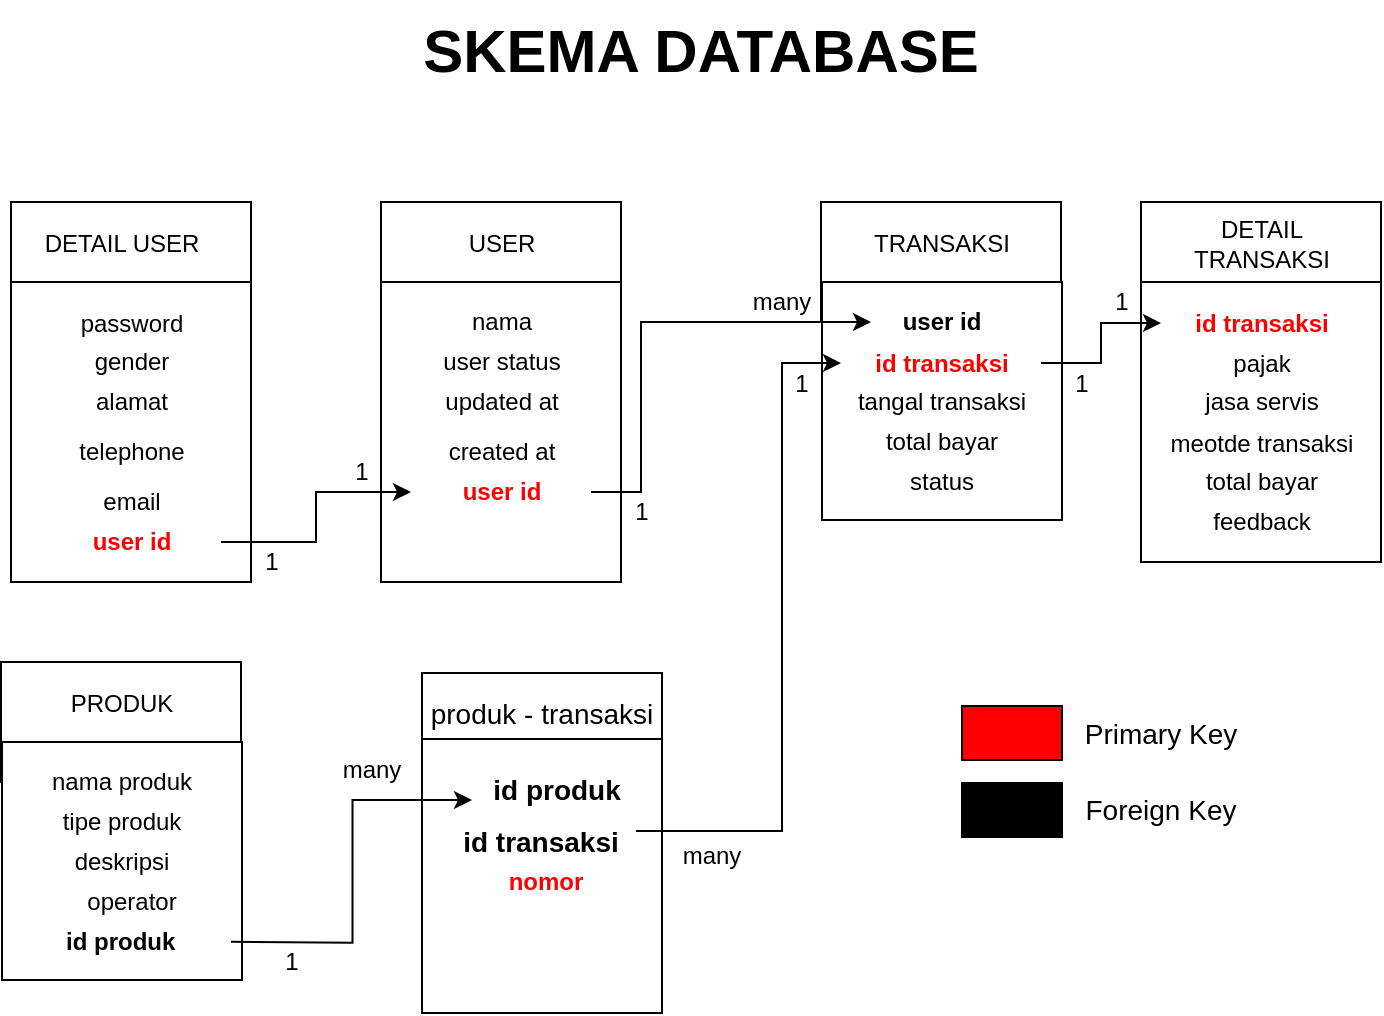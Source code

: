 <mxfile version="10.9.6" type="device"><diagram id="XondwOHMFibFlkcVubM7" name="Page-1"><mxGraphModel dx="968" dy="526" grid="1" gridSize="10" guides="1" tooltips="1" connect="1" arrows="1" fold="1" page="1" pageScale="1" pageWidth="850" pageHeight="1100" math="0" shadow="0"><root><mxCell id="0"/><mxCell id="1" parent="0"/><mxCell id="VFZu1J183aX0sHHFxMWr-1" value="" style="rounded=0;whiteSpace=wrap;html=1;" vertex="1" parent="1"><mxGeometry x="269.5" y="291" width="120" height="60" as="geometry"/></mxCell><mxCell id="VFZu1J183aX0sHHFxMWr-3" value="" style="rounded=0;whiteSpace=wrap;html=1;" vertex="1" parent="1"><mxGeometry x="269.5" y="331" width="120" height="150" as="geometry"/></mxCell><mxCell id="VFZu1J183aX0sHHFxMWr-6" value="&lt;div&gt;USER&lt;/div&gt;" style="text;html=1;strokeColor=none;fillColor=none;align=center;verticalAlign=middle;whiteSpace=wrap;rounded=0;" vertex="1" parent="1"><mxGeometry x="289.5" y="302" width="80" height="20" as="geometry"/></mxCell><mxCell id="VFZu1J183aX0sHHFxMWr-7" value="nama" style="text;html=1;strokeColor=none;fillColor=none;align=center;verticalAlign=middle;whiteSpace=wrap;rounded=0;" vertex="1" parent="1"><mxGeometry x="309.5" y="341" width="40" height="20" as="geometry"/></mxCell><mxCell id="VFZu1J183aX0sHHFxMWr-9" value="user status" style="text;html=1;strokeColor=none;fillColor=none;align=center;verticalAlign=middle;whiteSpace=wrap;rounded=0;" vertex="1" parent="1"><mxGeometry x="289.5" y="361" width="80" height="20" as="geometry"/></mxCell><mxCell id="VFZu1J183aX0sHHFxMWr-10" value="updated at" style="text;html=1;strokeColor=none;fillColor=none;align=center;verticalAlign=middle;whiteSpace=wrap;rounded=0;" vertex="1" parent="1"><mxGeometry x="289.5" y="381" width="80" height="20" as="geometry"/></mxCell><mxCell id="VFZu1J183aX0sHHFxMWr-11" value="created at" style="text;html=1;strokeColor=none;fillColor=none;align=center;verticalAlign=middle;whiteSpace=wrap;rounded=0;" vertex="1" parent="1"><mxGeometry x="289.5" y="406" width="80" height="20" as="geometry"/></mxCell><mxCell id="VFZu1J183aX0sHHFxMWr-13" value="" style="rounded=0;whiteSpace=wrap;html=1;" vertex="1" parent="1"><mxGeometry x="79.5" y="521" width="120" height="60" as="geometry"/></mxCell><mxCell id="VFZu1J183aX0sHHFxMWr-14" value="" style="rounded=0;whiteSpace=wrap;html=1;" vertex="1" parent="1"><mxGeometry x="80" y="561" width="120" height="119" as="geometry"/></mxCell><mxCell id="VFZu1J183aX0sHHFxMWr-15" value="PRODUK" style="text;html=1;strokeColor=none;fillColor=none;align=center;verticalAlign=middle;whiteSpace=wrap;rounded=0;" vertex="1" parent="1"><mxGeometry x="99.5" y="532" width="80" height="20" as="geometry"/></mxCell><mxCell id="VFZu1J183aX0sHHFxMWr-16" value="nama produk" style="text;html=1;strokeColor=none;fillColor=none;align=center;verticalAlign=middle;whiteSpace=wrap;rounded=0;" vertex="1" parent="1"><mxGeometry x="89.5" y="571" width="100" height="20" as="geometry"/></mxCell><mxCell id="VFZu1J183aX0sHHFxMWr-17" value="tipe produk" style="text;html=1;strokeColor=none;fillColor=none;align=center;verticalAlign=middle;whiteSpace=wrap;rounded=0;" vertex="1" parent="1"><mxGeometry x="89.5" y="591" width="100" height="20" as="geometry"/></mxCell><mxCell id="VFZu1J183aX0sHHFxMWr-18" value="deskripsi" style="text;html=1;strokeColor=none;fillColor=none;align=center;verticalAlign=middle;whiteSpace=wrap;rounded=0;" vertex="1" parent="1"><mxGeometry x="99.5" y="611" width="80" height="20" as="geometry"/></mxCell><mxCell id="VFZu1J183aX0sHHFxMWr-20" value="operator" style="text;html=1;strokeColor=none;fillColor=none;align=center;verticalAlign=middle;whiteSpace=wrap;rounded=0;" vertex="1" parent="1"><mxGeometry x="104.5" y="631" width="80" height="20" as="geometry"/></mxCell><mxCell id="VFZu1J183aX0sHHFxMWr-21" value="user id" style="text;html=1;strokeColor=none;fillColor=none;align=center;verticalAlign=middle;whiteSpace=wrap;rounded=0;labelBackgroundColor=none;fontColor=#FF0000;fontStyle=1" vertex="1" parent="1"><mxGeometry x="284.5" y="426" width="90" height="20" as="geometry"/></mxCell><mxCell id="VFZu1J183aX0sHHFxMWr-23" value="" style="rounded=0;whiteSpace=wrap;html=1;" vertex="1" parent="1"><mxGeometry x="489.5" y="291" width="120" height="60" as="geometry"/></mxCell><mxCell id="VFZu1J183aX0sHHFxMWr-24" value="" style="rounded=0;whiteSpace=wrap;html=1;" vertex="1" parent="1"><mxGeometry x="490" y="331" width="120" height="119" as="geometry"/></mxCell><mxCell id="VFZu1J183aX0sHHFxMWr-25" value="TRANSAKSI" style="text;html=1;strokeColor=none;fillColor=none;align=center;verticalAlign=middle;whiteSpace=wrap;rounded=0;" vertex="1" parent="1"><mxGeometry x="509.5" y="302" width="80" height="20" as="geometry"/></mxCell><mxCell id="VFZu1J183aX0sHHFxMWr-26" value="id transaksi" style="text;html=1;strokeColor=none;fillColor=none;align=center;verticalAlign=middle;whiteSpace=wrap;rounded=0;fontColor=#FF0000;fontStyle=1" vertex="1" parent="1"><mxGeometry x="499.5" y="361.5" width="100" height="20" as="geometry"/></mxCell><mxCell id="VFZu1J183aX0sHHFxMWr-27" value="user id" style="text;html=1;strokeColor=none;fillColor=none;align=center;verticalAlign=middle;whiteSpace=wrap;rounded=0;fontStyle=1" vertex="1" parent="1"><mxGeometry x="514.5" y="341" width="70" height="20" as="geometry"/></mxCell><mxCell id="VFZu1J183aX0sHHFxMWr-29" value="tangal transaksi" style="text;html=1;strokeColor=none;fillColor=none;align=center;verticalAlign=middle;whiteSpace=wrap;rounded=0;" vertex="1" parent="1"><mxGeometry x="489.5" y="381" width="120" height="20" as="geometry"/></mxCell><mxCell id="VFZu1J183aX0sHHFxMWr-30" value="total bayar" style="text;html=1;strokeColor=none;fillColor=none;align=center;verticalAlign=middle;whiteSpace=wrap;rounded=0;" vertex="1" parent="1"><mxGeometry x="509.5" y="401" width="80" height="20" as="geometry"/></mxCell><mxCell id="VFZu1J183aX0sHHFxMWr-31" value="status" style="text;html=1;strokeColor=none;fillColor=none;align=center;verticalAlign=middle;whiteSpace=wrap;rounded=0;" vertex="1" parent="1"><mxGeometry x="504.5" y="421" width="90" height="20" as="geometry"/></mxCell><mxCell id="VFZu1J183aX0sHHFxMWr-40" value="" style="rounded=0;whiteSpace=wrap;html=1;" vertex="1" parent="1"><mxGeometry x="84.5" y="291" width="120" height="60" as="geometry"/></mxCell><mxCell id="VFZu1J183aX0sHHFxMWr-41" value="" style="rounded=0;whiteSpace=wrap;html=1;" vertex="1" parent="1"><mxGeometry x="84.5" y="331" width="120" height="150" as="geometry"/></mxCell><mxCell id="VFZu1J183aX0sHHFxMWr-42" value="DETAIL USER" style="text;html=1;strokeColor=none;fillColor=none;align=center;verticalAlign=middle;whiteSpace=wrap;rounded=0;" vertex="1" parent="1"><mxGeometry x="94.5" y="302" width="90" height="20" as="geometry"/></mxCell><mxCell id="VFZu1J183aX0sHHFxMWr-43" value="password" style="text;html=1;strokeColor=none;fillColor=none;align=center;verticalAlign=middle;whiteSpace=wrap;rounded=0;" vertex="1" parent="1"><mxGeometry x="104.5" y="341.5" width="80" height="20" as="geometry"/></mxCell><mxCell id="VFZu1J183aX0sHHFxMWr-44" value="&lt;div&gt;gender&lt;/div&gt;" style="text;html=1;strokeColor=none;fillColor=none;align=center;verticalAlign=middle;whiteSpace=wrap;rounded=0;" vertex="1" parent="1"><mxGeometry x="124.5" y="361" width="40" height="20" as="geometry"/></mxCell><mxCell id="VFZu1J183aX0sHHFxMWr-45" value="alamat" style="text;html=1;strokeColor=none;fillColor=none;align=center;verticalAlign=middle;whiteSpace=wrap;rounded=0;" vertex="1" parent="1"><mxGeometry x="104.5" y="381" width="80" height="20" as="geometry"/></mxCell><mxCell id="VFZu1J183aX0sHHFxMWr-46" value="telephone" style="text;html=1;strokeColor=none;fillColor=none;align=center;verticalAlign=middle;whiteSpace=wrap;rounded=0;" vertex="1" parent="1"><mxGeometry x="104.5" y="406" width="80" height="20" as="geometry"/></mxCell><mxCell id="VFZu1J183aX0sHHFxMWr-47" value="email" style="text;html=1;strokeColor=none;fillColor=none;align=center;verticalAlign=middle;whiteSpace=wrap;rounded=0;" vertex="1" parent="1"><mxGeometry x="104.5" y="431" width="80" height="20" as="geometry"/></mxCell><mxCell id="VFZu1J183aX0sHHFxMWr-50" style="edgeStyle=orthogonalEdgeStyle;rounded=0;orthogonalLoop=1;jettySize=auto;html=1;entryX=0;entryY=0.5;entryDx=0;entryDy=0;" edge="1" parent="1" source="VFZu1J183aX0sHHFxMWr-48" target="VFZu1J183aX0sHHFxMWr-21"><mxGeometry relative="1" as="geometry"/></mxCell><mxCell id="VFZu1J183aX0sHHFxMWr-48" value="user id" style="text;html=1;strokeColor=none;fillColor=none;align=center;verticalAlign=middle;whiteSpace=wrap;rounded=0;fontStyle=1;fontColor=#FF0000;" vertex="1" parent="1"><mxGeometry x="99.5" y="451" width="90" height="20" as="geometry"/></mxCell><mxCell id="VFZu1J183aX0sHHFxMWr-51" value="" style="rounded=0;whiteSpace=wrap;html=1;" vertex="1" parent="1"><mxGeometry x="649.5" y="291" width="120" height="60" as="geometry"/></mxCell><mxCell id="VFZu1J183aX0sHHFxMWr-52" value="" style="rounded=0;whiteSpace=wrap;html=1;" vertex="1" parent="1"><mxGeometry x="649.5" y="331" width="120" height="140" as="geometry"/></mxCell><mxCell id="VFZu1J183aX0sHHFxMWr-53" value="DETAIL TRANSAKSI" style="text;html=1;strokeColor=none;fillColor=none;align=center;verticalAlign=middle;whiteSpace=wrap;rounded=0;" vertex="1" parent="1"><mxGeometry x="669.5" y="302" width="80" height="20" as="geometry"/></mxCell><mxCell id="VFZu1J183aX0sHHFxMWr-54" value="id transaksi" style="text;html=1;strokeColor=none;fillColor=none;align=center;verticalAlign=middle;whiteSpace=wrap;rounded=0;fontStyle=1;fontColor=#FF0000;" vertex="1" parent="1"><mxGeometry x="659.5" y="341.5" width="100" height="20" as="geometry"/></mxCell><mxCell id="VFZu1J183aX0sHHFxMWr-55" value="pajak" style="text;html=1;strokeColor=none;fillColor=none;align=center;verticalAlign=middle;whiteSpace=wrap;rounded=0;" vertex="1" parent="1"><mxGeometry x="659.5" y="361.5" width="100" height="20" as="geometry"/></mxCell><mxCell id="VFZu1J183aX0sHHFxMWr-56" value="jasa servis" style="text;html=1;strokeColor=none;fillColor=none;align=center;verticalAlign=middle;whiteSpace=wrap;rounded=0;" vertex="1" parent="1"><mxGeometry x="669.5" y="381" width="80" height="20" as="geometry"/></mxCell><mxCell id="VFZu1J183aX0sHHFxMWr-57" value="meotde transaksi" style="text;html=1;strokeColor=none;fillColor=none;align=center;verticalAlign=middle;whiteSpace=wrap;rounded=0;" vertex="1" parent="1"><mxGeometry x="649.5" y="401.5" width="120" height="20" as="geometry"/></mxCell><mxCell id="VFZu1J183aX0sHHFxMWr-58" value="total bayar" style="text;html=1;strokeColor=none;fillColor=none;align=center;verticalAlign=middle;whiteSpace=wrap;rounded=0;" vertex="1" parent="1"><mxGeometry x="669.5" y="421" width="80" height="20" as="geometry"/></mxCell><mxCell id="VFZu1J183aX0sHHFxMWr-59" value="feedback" style="text;html=1;strokeColor=none;fillColor=none;align=center;verticalAlign=middle;whiteSpace=wrap;rounded=0;" vertex="1" parent="1"><mxGeometry x="664.5" y="441" width="90" height="20" as="geometry"/></mxCell><mxCell id="VFZu1J183aX0sHHFxMWr-60" style="edgeStyle=orthogonalEdgeStyle;rounded=0;orthogonalLoop=1;jettySize=auto;html=1;entryX=0;entryY=0.5;entryDx=0;entryDy=0;" edge="1" parent="1" source="VFZu1J183aX0sHHFxMWr-21" target="VFZu1J183aX0sHHFxMWr-27"><mxGeometry relative="1" as="geometry"><Array as="points"><mxPoint x="399.5" y="436"/><mxPoint x="399.5" y="351"/></Array></mxGeometry></mxCell><mxCell id="VFZu1J183aX0sHHFxMWr-63" style="edgeStyle=orthogonalEdgeStyle;rounded=0;orthogonalLoop=1;jettySize=auto;html=1;" edge="1" parent="1" source="VFZu1J183aX0sHHFxMWr-26" target="VFZu1J183aX0sHHFxMWr-54"><mxGeometry relative="1" as="geometry"/></mxCell><mxCell id="VFZu1J183aX0sHHFxMWr-82" value="many" style="text;html=1;strokeColor=none;fillColor=none;align=center;verticalAlign=middle;whiteSpace=wrap;rounded=0;" vertex="1" parent="1"><mxGeometry x="245" y="565" width="40" height="20" as="geometry"/></mxCell><mxCell id="VFZu1J183aX0sHHFxMWr-84" value="1" style="text;html=1;strokeColor=none;fillColor=none;align=center;verticalAlign=middle;whiteSpace=wrap;rounded=0;" vertex="1" parent="1"><mxGeometry x="469.5" y="371.5" width="20" height="20" as="geometry"/></mxCell><mxCell id="VFZu1J183aX0sHHFxMWr-85" value="1" style="text;html=1;strokeColor=none;fillColor=none;align=center;verticalAlign=middle;whiteSpace=wrap;rounded=0;" vertex="1" parent="1"><mxGeometry x="204.5" y="461" width="20" height="20" as="geometry"/></mxCell><mxCell id="VFZu1J183aX0sHHFxMWr-86" value="1" style="text;html=1;strokeColor=none;fillColor=none;align=center;verticalAlign=middle;whiteSpace=wrap;rounded=0;" vertex="1" parent="1"><mxGeometry x="389.5" y="436" width="20" height="20" as="geometry"/></mxCell><mxCell id="VFZu1J183aX0sHHFxMWr-87" value="many" style="text;html=1;strokeColor=none;fillColor=none;align=center;verticalAlign=middle;whiteSpace=wrap;rounded=0;" vertex="1" parent="1"><mxGeometry x="449.5" y="331" width="40" height="20" as="geometry"/></mxCell><mxCell id="VFZu1J183aX0sHHFxMWr-88" value="1" style="text;html=1;strokeColor=none;fillColor=none;align=center;verticalAlign=middle;whiteSpace=wrap;rounded=0;" vertex="1" parent="1"><mxGeometry x="609.5" y="371.5" width="20" height="20" as="geometry"/></mxCell><mxCell id="VFZu1J183aX0sHHFxMWr-89" value="1" style="text;html=1;strokeColor=none;fillColor=none;align=center;verticalAlign=middle;whiteSpace=wrap;rounded=0;" vertex="1" parent="1"><mxGeometry x="629.5" y="331" width="20" height="20" as="geometry"/></mxCell><mxCell id="VFZu1J183aX0sHHFxMWr-90" value="1" style="text;html=1;strokeColor=none;fillColor=none;align=center;verticalAlign=middle;whiteSpace=wrap;rounded=0;" vertex="1" parent="1"><mxGeometry x="249.5" y="416" width="20" height="20" as="geometry"/></mxCell><mxCell id="VFZu1J183aX0sHHFxMWr-92" value="SKEMA DATABASE" style="text;html=1;strokeColor=none;fillColor=none;align=center;verticalAlign=middle;whiteSpace=wrap;rounded=0;fontStyle=1;fontSize=30;" vertex="1" parent="1"><mxGeometry x="224.5" y="190" width="409" height="50" as="geometry"/></mxCell><mxCell id="VFZu1J183aX0sHHFxMWr-95" value="" style="rounded=0;whiteSpace=wrap;html=1;labelBackgroundColor=none;fontSize=30;fontColor=#000000;align=left;fillColor=#FF0000;" vertex="1" parent="1"><mxGeometry x="560" y="543" width="50" height="27" as="geometry"/></mxCell><mxCell id="VFZu1J183aX0sHHFxMWr-98" value="Primary Key" style="rounded=0;whiteSpace=wrap;html=1;labelBackgroundColor=none;fontSize=14;fontColor=#000000;align=center;fillColor=#FFFFFF;strokeColor=none;" vertex="1" parent="1"><mxGeometry x="612" y="543" width="95" height="27" as="geometry"/></mxCell><mxCell id="VFZu1J183aX0sHHFxMWr-101" value="" style="rounded=0;whiteSpace=wrap;html=1;labelBackgroundColor=none;fontSize=30;fontColor=#000000;align=left;fillColor=#000000;" vertex="1" parent="1"><mxGeometry x="560" y="581.5" width="50" height="27" as="geometry"/></mxCell><mxCell id="VFZu1J183aX0sHHFxMWr-102" value="Foreign Key" style="rounded=0;whiteSpace=wrap;html=1;labelBackgroundColor=none;fontSize=14;fontColor=#000000;align=center;fillColor=#FFFFFF;strokeColor=none;" vertex="1" parent="1"><mxGeometry x="612" y="581.5" width="95" height="27" as="geometry"/></mxCell><mxCell id="VFZu1J183aX0sHHFxMWr-103" value="&lt;b&gt;id produk&lt;/b&gt;" style="text;html=1;strokeColor=none;fillColor=none;align=left;verticalAlign=middle;whiteSpace=wrap;rounded=0;" vertex="1" parent="1"><mxGeometry x="110" y="651" width="80" height="20" as="geometry"/></mxCell><mxCell id="VFZu1J183aX0sHHFxMWr-106" value="" style="rounded=0;whiteSpace=wrap;html=1;labelBackgroundColor=none;fillColor=#FFFFFF;fontSize=14;fontColor=#FFFFFF;align=left;" vertex="1" parent="1"><mxGeometry x="290" y="526.5" width="120" height="60" as="geometry"/></mxCell><mxCell id="VFZu1J183aX0sHHFxMWr-107" value="" style="rounded=0;whiteSpace=wrap;html=1;labelBackgroundColor=none;fillColor=#FFFFFF;fontSize=14;fontColor=#FFFFFF;align=left;" vertex="1" parent="1"><mxGeometry x="290" y="559.5" width="120" height="137" as="geometry"/></mxCell><mxCell id="VFZu1J183aX0sHHFxMWr-110" value="produk - transaksi" style="text;html=1;strokeColor=none;fillColor=none;align=center;verticalAlign=middle;whiteSpace=wrap;rounded=0;labelBackgroundColor=none;fontSize=14;fontColor=#000000;" vertex="1" parent="1"><mxGeometry x="285" y="536.5" width="130" height="20" as="geometry"/></mxCell><mxCell id="VFZu1J183aX0sHHFxMWr-111" value="id produk" style="text;html=1;strokeColor=none;fillColor=none;align=center;verticalAlign=middle;whiteSpace=wrap;rounded=0;labelBackgroundColor=none;fontSize=14;fontColor=#000000;fontStyle=1" vertex="1" parent="1"><mxGeometry x="315" y="575" width="85" height="20" as="geometry"/></mxCell><mxCell id="VFZu1J183aX0sHHFxMWr-112" value="id transaksi" style="text;html=1;strokeColor=none;fillColor=none;align=center;verticalAlign=middle;whiteSpace=wrap;rounded=0;labelBackgroundColor=none;fontSize=14;fontColor=#000000;fontStyle=1" vertex="1" parent="1"><mxGeometry x="302" y="600.5" width="95" height="20" as="geometry"/></mxCell><mxCell id="VFZu1J183aX0sHHFxMWr-80" style="edgeStyle=orthogonalEdgeStyle;rounded=0;orthogonalLoop=1;jettySize=auto;html=1;entryX=0;entryY=0.5;entryDx=0;entryDy=0;exitX=1;exitY=0.25;exitDx=0;exitDy=0;" edge="1" parent="1" source="VFZu1J183aX0sHHFxMWr-112" target="VFZu1J183aX0sHHFxMWr-26"><mxGeometry relative="1" as="geometry"><mxPoint x="441" y="621.588" as="sourcePoint"/><Array as="points"><mxPoint x="470" y="606"/><mxPoint x="470" y="372"/></Array></mxGeometry></mxCell><mxCell id="VFZu1J183aX0sHHFxMWr-79" style="edgeStyle=orthogonalEdgeStyle;rounded=0;orthogonalLoop=1;jettySize=auto;html=1;entryX=0;entryY=0.75;entryDx=0;entryDy=0;" edge="1" parent="1" target="VFZu1J183aX0sHHFxMWr-111"><mxGeometry relative="1" as="geometry"><mxPoint x="194.5" y="660.882" as="sourcePoint"/><mxPoint x="280.059" y="601.588" as="targetPoint"/></mxGeometry></mxCell><mxCell id="VFZu1J183aX0sHHFxMWr-115" value="1" style="text;html=1;strokeColor=none;fillColor=none;align=center;verticalAlign=middle;whiteSpace=wrap;rounded=0;" vertex="1" parent="1"><mxGeometry x="204.5" y="661" width="40" height="20" as="geometry"/></mxCell><mxCell id="VFZu1J183aX0sHHFxMWr-116" value="many" style="text;html=1;strokeColor=none;fillColor=none;align=center;verticalAlign=middle;whiteSpace=wrap;rounded=0;" vertex="1" parent="1"><mxGeometry x="415" y="608" width="40" height="20" as="geometry"/></mxCell><mxCell id="VFZu1J183aX0sHHFxMWr-117" value="nomor" style="text;html=1;strokeColor=none;fillColor=none;align=center;verticalAlign=middle;whiteSpace=wrap;rounded=0;labelBackgroundColor=none;fontColor=#FF0000;fontStyle=1" vertex="1" parent="1"><mxGeometry x="307" y="621" width="90" height="20" as="geometry"/></mxCell></root></mxGraphModel></diagram></mxfile>